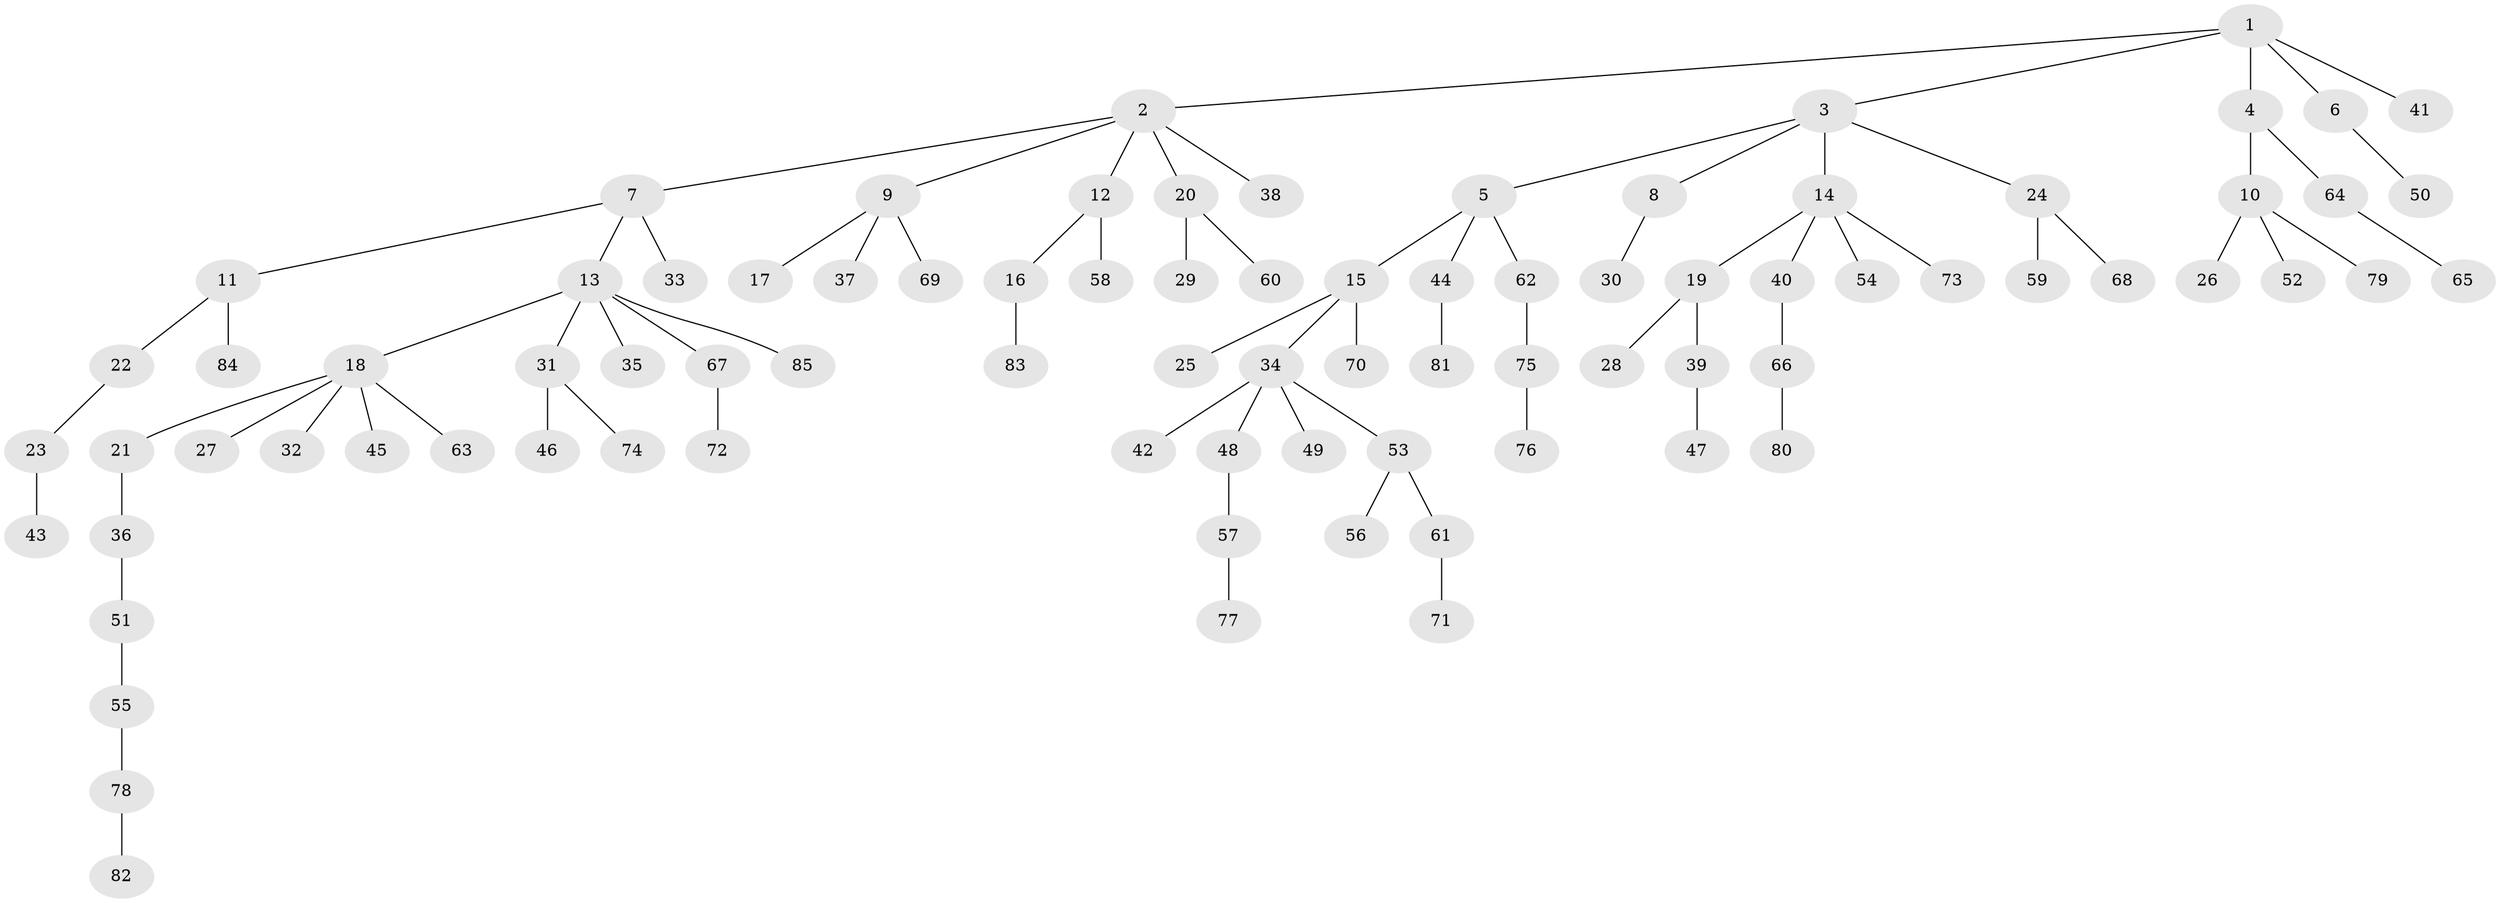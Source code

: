 // Generated by graph-tools (version 1.1) at 2025/02/03/09/25 03:02:28]
// undirected, 85 vertices, 84 edges
graph export_dot {
graph [start="1"]
  node [color=gray90,style=filled];
  1;
  2;
  3;
  4;
  5;
  6;
  7;
  8;
  9;
  10;
  11;
  12;
  13;
  14;
  15;
  16;
  17;
  18;
  19;
  20;
  21;
  22;
  23;
  24;
  25;
  26;
  27;
  28;
  29;
  30;
  31;
  32;
  33;
  34;
  35;
  36;
  37;
  38;
  39;
  40;
  41;
  42;
  43;
  44;
  45;
  46;
  47;
  48;
  49;
  50;
  51;
  52;
  53;
  54;
  55;
  56;
  57;
  58;
  59;
  60;
  61;
  62;
  63;
  64;
  65;
  66;
  67;
  68;
  69;
  70;
  71;
  72;
  73;
  74;
  75;
  76;
  77;
  78;
  79;
  80;
  81;
  82;
  83;
  84;
  85;
  1 -- 2;
  1 -- 3;
  1 -- 4;
  1 -- 6;
  1 -- 41;
  2 -- 7;
  2 -- 9;
  2 -- 12;
  2 -- 20;
  2 -- 38;
  3 -- 5;
  3 -- 8;
  3 -- 14;
  3 -- 24;
  4 -- 10;
  4 -- 64;
  5 -- 15;
  5 -- 44;
  5 -- 62;
  6 -- 50;
  7 -- 11;
  7 -- 13;
  7 -- 33;
  8 -- 30;
  9 -- 17;
  9 -- 37;
  9 -- 69;
  10 -- 26;
  10 -- 52;
  10 -- 79;
  11 -- 22;
  11 -- 84;
  12 -- 16;
  12 -- 58;
  13 -- 18;
  13 -- 31;
  13 -- 35;
  13 -- 67;
  13 -- 85;
  14 -- 19;
  14 -- 40;
  14 -- 54;
  14 -- 73;
  15 -- 25;
  15 -- 34;
  15 -- 70;
  16 -- 83;
  18 -- 21;
  18 -- 27;
  18 -- 32;
  18 -- 45;
  18 -- 63;
  19 -- 28;
  19 -- 39;
  20 -- 29;
  20 -- 60;
  21 -- 36;
  22 -- 23;
  23 -- 43;
  24 -- 59;
  24 -- 68;
  31 -- 46;
  31 -- 74;
  34 -- 42;
  34 -- 48;
  34 -- 49;
  34 -- 53;
  36 -- 51;
  39 -- 47;
  40 -- 66;
  44 -- 81;
  48 -- 57;
  51 -- 55;
  53 -- 56;
  53 -- 61;
  55 -- 78;
  57 -- 77;
  61 -- 71;
  62 -- 75;
  64 -- 65;
  66 -- 80;
  67 -- 72;
  75 -- 76;
  78 -- 82;
}
